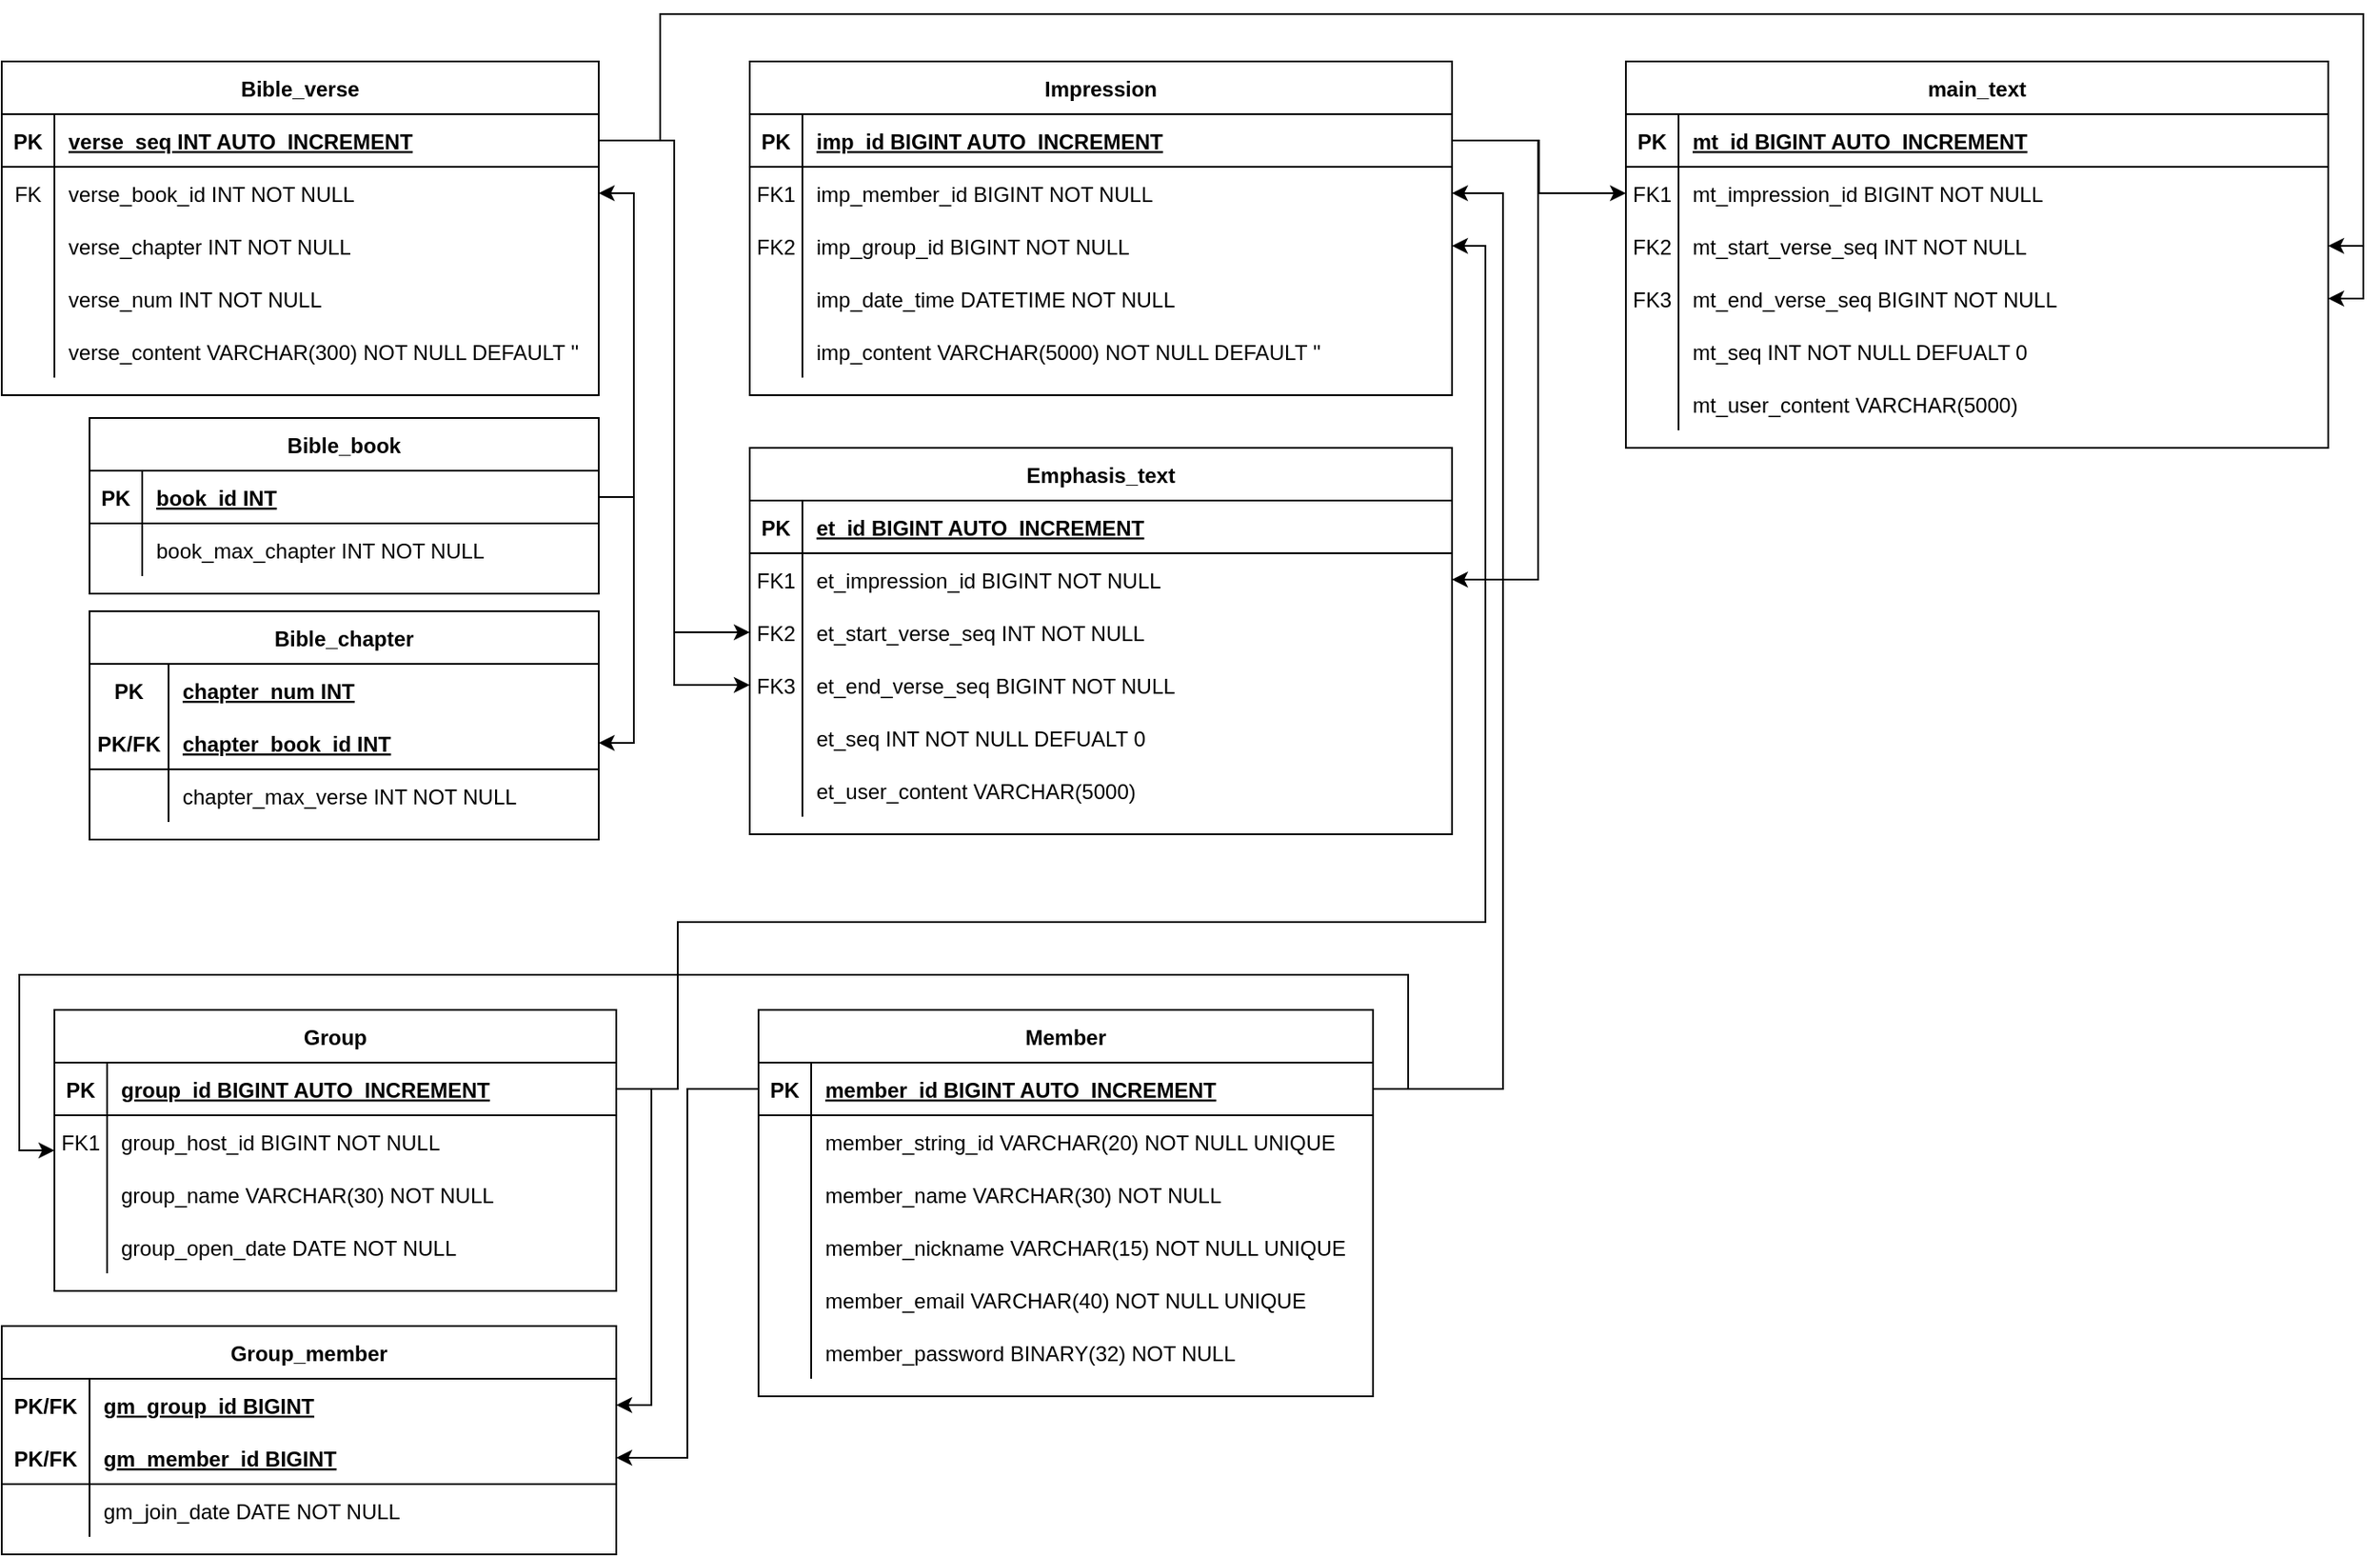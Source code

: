 <mxfile version="20.4.0" type="device"><diagram id="jPvuWBLJuC_hKwS-JEK_" name="Page 1"><mxGraphModel dx="2646" dy="1305" grid="1" gridSize="10" guides="1" tooltips="1" connect="1" arrows="1" fold="1" page="1" pageScale="1" pageWidth="1654" pageHeight="1169" math="0" shadow="0"><root><mxCell id="0"/><mxCell id="1" parent="0"/><mxCell id="6xwudfH-miz_vOKRbvq9-1" value="Bible_verse" style="shape=table;startSize=30;container=1;collapsible=1;childLayout=tableLayout;fixedRows=1;rowLines=0;fontStyle=1;align=center;resizeLast=1;flipH=1;flipV=0;" parent="1" vertex="1"><mxGeometry x="55" y="57" width="340" height="190" as="geometry"/></mxCell><mxCell id="6xwudfH-miz_vOKRbvq9-11" style="shape=partialRectangle;collapsible=0;dropTarget=0;pointerEvents=0;fillColor=none;points=[[0,0.5],[1,0.5]];portConstraint=eastwest;top=0;left=0;right=0;bottom=1;" parent="6xwudfH-miz_vOKRbvq9-1" vertex="1"><mxGeometry y="30" width="340" height="30" as="geometry"/></mxCell><mxCell id="6xwudfH-miz_vOKRbvq9-12" value="PK" style="shape=partialRectangle;overflow=hidden;connectable=0;fillColor=none;top=0;left=0;bottom=0;right=0;fontStyle=1;" parent="6xwudfH-miz_vOKRbvq9-11" vertex="1"><mxGeometry width="30" height="30" as="geometry"><mxRectangle width="30" height="30" as="alternateBounds"/></mxGeometry></mxCell><mxCell id="6xwudfH-miz_vOKRbvq9-13" value="verse_seq INT AUTO_INCREMENT" style="shape=partialRectangle;overflow=hidden;connectable=0;fillColor=none;top=0;left=0;bottom=0;right=0;align=left;spacingLeft=6;fontStyle=5;" parent="6xwudfH-miz_vOKRbvq9-11" vertex="1"><mxGeometry x="30" width="310" height="30" as="geometry"><mxRectangle width="310" height="30" as="alternateBounds"/></mxGeometry></mxCell><mxCell id="6xwudfH-miz_vOKRbvq9-14" style="shape=partialRectangle;collapsible=0;dropTarget=0;pointerEvents=0;fillColor=none;points=[[0,0.5],[1,0.5]];portConstraint=eastwest;top=0;left=0;right=0;bottom=0;" parent="6xwudfH-miz_vOKRbvq9-1" vertex="1"><mxGeometry y="60" width="340" height="30" as="geometry"/></mxCell><mxCell id="6xwudfH-miz_vOKRbvq9-15" value="FK" style="shape=partialRectangle;overflow=hidden;connectable=0;fillColor=none;top=0;left=0;bottom=0;right=0;" parent="6xwudfH-miz_vOKRbvq9-14" vertex="1"><mxGeometry width="30" height="30" as="geometry"><mxRectangle width="30" height="30" as="alternateBounds"/></mxGeometry></mxCell><mxCell id="6xwudfH-miz_vOKRbvq9-16" value="verse_book_id INT NOT NULL" style="shape=partialRectangle;overflow=hidden;connectable=0;fillColor=none;top=0;left=0;bottom=0;right=0;align=left;spacingLeft=6;" parent="6xwudfH-miz_vOKRbvq9-14" vertex="1"><mxGeometry x="30" width="310" height="30" as="geometry"><mxRectangle width="310" height="30" as="alternateBounds"/></mxGeometry></mxCell><mxCell id="Btw8hcyUQWeCTQrzz7kN-26" style="shape=partialRectangle;collapsible=0;dropTarget=0;pointerEvents=0;fillColor=none;points=[[0,0.5],[1,0.5]];portConstraint=eastwest;top=0;left=0;right=0;bottom=0;" parent="6xwudfH-miz_vOKRbvq9-1" vertex="1"><mxGeometry y="90" width="340" height="30" as="geometry"/></mxCell><mxCell id="Btw8hcyUQWeCTQrzz7kN-27" style="shape=partialRectangle;overflow=hidden;connectable=0;fillColor=none;top=0;left=0;bottom=0;right=0;" parent="Btw8hcyUQWeCTQrzz7kN-26" vertex="1"><mxGeometry width="30" height="30" as="geometry"><mxRectangle width="30" height="30" as="alternateBounds"/></mxGeometry></mxCell><mxCell id="Btw8hcyUQWeCTQrzz7kN-28" value="verse_chapter INT NOT NULL" style="shape=partialRectangle;overflow=hidden;connectable=0;fillColor=none;top=0;left=0;bottom=0;right=0;align=left;spacingLeft=6;" parent="Btw8hcyUQWeCTQrzz7kN-26" vertex="1"><mxGeometry x="30" width="310" height="30" as="geometry"><mxRectangle width="310" height="30" as="alternateBounds"/></mxGeometry></mxCell><mxCell id="Btw8hcyUQWeCTQrzz7kN-23" style="shape=partialRectangle;collapsible=0;dropTarget=0;pointerEvents=0;fillColor=none;points=[[0,0.5],[1,0.5]];portConstraint=eastwest;top=0;left=0;right=0;bottom=0;" parent="6xwudfH-miz_vOKRbvq9-1" vertex="1"><mxGeometry y="120" width="340" height="30" as="geometry"/></mxCell><mxCell id="Btw8hcyUQWeCTQrzz7kN-24" value="" style="shape=partialRectangle;overflow=hidden;connectable=0;fillColor=none;top=0;left=0;bottom=0;right=0;" parent="Btw8hcyUQWeCTQrzz7kN-23" vertex="1"><mxGeometry width="30" height="30" as="geometry"><mxRectangle width="30" height="30" as="alternateBounds"/></mxGeometry></mxCell><mxCell id="Btw8hcyUQWeCTQrzz7kN-25" value="verse_num INT NOT NULL" style="shape=partialRectangle;overflow=hidden;connectable=0;fillColor=none;top=0;left=0;bottom=0;right=0;align=left;spacingLeft=6;" parent="Btw8hcyUQWeCTQrzz7kN-23" vertex="1"><mxGeometry x="30" width="310" height="30" as="geometry"><mxRectangle width="310" height="30" as="alternateBounds"/></mxGeometry></mxCell><mxCell id="Btw8hcyUQWeCTQrzz7kN-20" style="shape=partialRectangle;collapsible=0;dropTarget=0;pointerEvents=0;fillColor=none;points=[[0,0.5],[1,0.5]];portConstraint=eastwest;top=0;left=0;right=0;bottom=0;" parent="6xwudfH-miz_vOKRbvq9-1" vertex="1"><mxGeometry y="150" width="340" height="30" as="geometry"/></mxCell><mxCell id="Btw8hcyUQWeCTQrzz7kN-21" style="shape=partialRectangle;overflow=hidden;connectable=0;fillColor=none;top=0;left=0;bottom=0;right=0;" parent="Btw8hcyUQWeCTQrzz7kN-20" vertex="1"><mxGeometry width="30" height="30" as="geometry"><mxRectangle width="30" height="30" as="alternateBounds"/></mxGeometry></mxCell><mxCell id="Btw8hcyUQWeCTQrzz7kN-22" value="verse_content VARCHAR(300) NOT NULL DEFAULT ''" style="shape=partialRectangle;overflow=hidden;connectable=0;fillColor=none;top=0;left=0;bottom=0;right=0;align=left;spacingLeft=6;" parent="Btw8hcyUQWeCTQrzz7kN-20" vertex="1"><mxGeometry x="30" width="310" height="30" as="geometry"><mxRectangle width="310" height="30" as="alternateBounds"/></mxGeometry></mxCell><mxCell id="6xwudfH-miz_vOKRbvq9-17" value="Bible_book" style="shape=table;startSize=30;container=1;collapsible=1;childLayout=tableLayout;fixedRows=1;rowLines=0;fontStyle=1;align=center;resizeLast=1;" parent="1" vertex="1"><mxGeometry x="105" y="260" width="290" height="100" as="geometry"/></mxCell><mxCell id="6xwudfH-miz_vOKRbvq9-18" value="" style="shape=partialRectangle;collapsible=0;dropTarget=0;pointerEvents=0;fillColor=none;top=0;left=0;bottom=1;right=0;points=[[0,0.5],[1,0.5]];portConstraint=eastwest;" parent="6xwudfH-miz_vOKRbvq9-17" vertex="1"><mxGeometry y="30" width="290" height="30" as="geometry"/></mxCell><mxCell id="6xwudfH-miz_vOKRbvq9-19" value="PK" style="shape=partialRectangle;connectable=0;fillColor=none;top=0;left=0;bottom=0;right=0;fontStyle=1;overflow=hidden;" parent="6xwudfH-miz_vOKRbvq9-18" vertex="1"><mxGeometry width="30" height="30" as="geometry"><mxRectangle width="30" height="30" as="alternateBounds"/></mxGeometry></mxCell><mxCell id="6xwudfH-miz_vOKRbvq9-20" value="book_id INT" style="shape=partialRectangle;connectable=0;fillColor=none;top=0;left=0;bottom=0;right=0;align=left;spacingLeft=6;fontStyle=5;overflow=hidden;" parent="6xwudfH-miz_vOKRbvq9-18" vertex="1"><mxGeometry x="30" width="260" height="30" as="geometry"><mxRectangle width="260" height="30" as="alternateBounds"/></mxGeometry></mxCell><mxCell id="6xwudfH-miz_vOKRbvq9-27" value="" style="shape=partialRectangle;collapsible=0;dropTarget=0;pointerEvents=0;fillColor=none;top=0;left=0;bottom=0;right=0;points=[[0,0.5],[1,0.5]];portConstraint=eastwest;" parent="6xwudfH-miz_vOKRbvq9-17" vertex="1"><mxGeometry y="60" width="290" height="30" as="geometry"/></mxCell><mxCell id="6xwudfH-miz_vOKRbvq9-28" value="" style="shape=partialRectangle;connectable=0;fillColor=none;top=0;left=0;bottom=0;right=0;editable=1;overflow=hidden;" parent="6xwudfH-miz_vOKRbvq9-27" vertex="1"><mxGeometry width="30" height="30" as="geometry"><mxRectangle width="30" height="30" as="alternateBounds"/></mxGeometry></mxCell><mxCell id="6xwudfH-miz_vOKRbvq9-29" value="book_max_chapter INT NOT NULL" style="shape=partialRectangle;connectable=0;fillColor=none;top=0;left=0;bottom=0;right=0;align=left;spacingLeft=6;overflow=hidden;" parent="6xwudfH-miz_vOKRbvq9-27" vertex="1"><mxGeometry x="30" width="260" height="30" as="geometry"><mxRectangle width="260" height="30" as="alternateBounds"/></mxGeometry></mxCell><mxCell id="6xwudfH-miz_vOKRbvq9-30" value="Group" style="shape=table;startSize=30;container=1;collapsible=1;childLayout=tableLayout;fixedRows=1;rowLines=0;fontStyle=1;align=center;resizeLast=1;flipH=1;flipV=0;" parent="1" vertex="1"><mxGeometry x="85" y="597" width="320" height="160" as="geometry"/></mxCell><mxCell id="6xwudfH-miz_vOKRbvq9-31" style="shape=partialRectangle;collapsible=0;dropTarget=0;pointerEvents=0;fillColor=none;points=[[0,0.5],[1,0.5]];portConstraint=eastwest;top=0;left=0;right=0;bottom=1;" parent="6xwudfH-miz_vOKRbvq9-30" vertex="1"><mxGeometry y="30" width="320" height="30" as="geometry"/></mxCell><mxCell id="6xwudfH-miz_vOKRbvq9-32" value="PK" style="shape=partialRectangle;overflow=hidden;connectable=0;fillColor=none;top=0;left=0;bottom=0;right=0;fontStyle=1;" parent="6xwudfH-miz_vOKRbvq9-31" vertex="1"><mxGeometry width="30" height="30" as="geometry"><mxRectangle width="30" height="30" as="alternateBounds"/></mxGeometry></mxCell><mxCell id="6xwudfH-miz_vOKRbvq9-33" value="group_id BIGINT AUTO_INCREMENT" style="shape=partialRectangle;overflow=hidden;connectable=0;fillColor=none;top=0;left=0;bottom=0;right=0;align=left;spacingLeft=6;fontStyle=5;" parent="6xwudfH-miz_vOKRbvq9-31" vertex="1"><mxGeometry x="30" width="290" height="30" as="geometry"><mxRectangle width="290" height="30" as="alternateBounds"/></mxGeometry></mxCell><mxCell id="6xwudfH-miz_vOKRbvq9-34" style="shape=partialRectangle;collapsible=0;dropTarget=0;pointerEvents=0;fillColor=none;points=[[0,0.5],[1,0.5]];portConstraint=eastwest;top=0;left=0;right=0;bottom=0;" parent="6xwudfH-miz_vOKRbvq9-30" vertex="1"><mxGeometry y="60" width="320" height="30" as="geometry"/></mxCell><mxCell id="6xwudfH-miz_vOKRbvq9-35" value="FK1" style="shape=partialRectangle;overflow=hidden;connectable=0;fillColor=none;top=0;left=0;bottom=0;right=0;" parent="6xwudfH-miz_vOKRbvq9-34" vertex="1"><mxGeometry width="30" height="30" as="geometry"><mxRectangle width="30" height="30" as="alternateBounds"/></mxGeometry></mxCell><mxCell id="6xwudfH-miz_vOKRbvq9-36" value="group_host_id BIGINT NOT NULL" style="shape=partialRectangle;overflow=hidden;connectable=0;fillColor=none;top=0;left=0;bottom=0;right=0;align=left;spacingLeft=6;" parent="6xwudfH-miz_vOKRbvq9-34" vertex="1"><mxGeometry x="30" width="290" height="30" as="geometry"><mxRectangle width="290" height="30" as="alternateBounds"/></mxGeometry></mxCell><mxCell id="6xwudfH-miz_vOKRbvq9-37" style="shape=partialRectangle;collapsible=0;dropTarget=0;pointerEvents=0;fillColor=none;points=[[0,0.5],[1,0.5]];portConstraint=eastwest;top=0;left=0;right=0;bottom=0;" parent="6xwudfH-miz_vOKRbvq9-30" vertex="1"><mxGeometry y="90" width="320" height="30" as="geometry"/></mxCell><mxCell id="6xwudfH-miz_vOKRbvq9-38" style="shape=partialRectangle;overflow=hidden;connectable=0;fillColor=none;top=0;left=0;bottom=0;right=0;" parent="6xwudfH-miz_vOKRbvq9-37" vertex="1"><mxGeometry width="30" height="30" as="geometry"><mxRectangle width="30" height="30" as="alternateBounds"/></mxGeometry></mxCell><mxCell id="6xwudfH-miz_vOKRbvq9-39" value="group_name VARCHAR(30) NOT NULL" style="shape=partialRectangle;overflow=hidden;connectable=0;fillColor=none;top=0;left=0;bottom=0;right=0;align=left;spacingLeft=6;" parent="6xwudfH-miz_vOKRbvq9-37" vertex="1"><mxGeometry x="30" width="290" height="30" as="geometry"><mxRectangle width="290" height="30" as="alternateBounds"/></mxGeometry></mxCell><mxCell id="6xwudfH-miz_vOKRbvq9-40" style="shape=partialRectangle;collapsible=0;dropTarget=0;pointerEvents=0;fillColor=none;points=[[0,0.5],[1,0.5]];portConstraint=eastwest;top=0;left=0;right=0;bottom=0;" parent="6xwudfH-miz_vOKRbvq9-30" vertex="1"><mxGeometry y="120" width="320" height="30" as="geometry"/></mxCell><mxCell id="6xwudfH-miz_vOKRbvq9-41" style="shape=partialRectangle;overflow=hidden;connectable=0;fillColor=none;top=0;left=0;bottom=0;right=0;" parent="6xwudfH-miz_vOKRbvq9-40" vertex="1"><mxGeometry width="30" height="30" as="geometry"><mxRectangle width="30" height="30" as="alternateBounds"/></mxGeometry></mxCell><mxCell id="6xwudfH-miz_vOKRbvq9-42" value="group_open_date DATE NOT NULL" style="shape=partialRectangle;overflow=hidden;connectable=0;fillColor=none;top=0;left=0;bottom=0;right=0;align=left;spacingLeft=6;" parent="6xwudfH-miz_vOKRbvq9-40" vertex="1"><mxGeometry x="30" width="290" height="30" as="geometry"><mxRectangle width="290" height="30" as="alternateBounds"/></mxGeometry></mxCell><mxCell id="6xwudfH-miz_vOKRbvq9-43" value="Member" style="shape=table;startSize=30;container=1;collapsible=1;childLayout=tableLayout;fixedRows=1;rowLines=0;fontStyle=1;align=center;resizeLast=1;flipH=1;flipV=0;" parent="1" vertex="1"><mxGeometry x="486" y="597" width="350" height="220" as="geometry"/></mxCell><mxCell id="6xwudfH-miz_vOKRbvq9-44" style="shape=partialRectangle;collapsible=0;dropTarget=0;pointerEvents=0;fillColor=none;points=[[0,0.5],[1,0.5]];portConstraint=eastwest;top=0;left=0;right=0;bottom=1;" parent="6xwudfH-miz_vOKRbvq9-43" vertex="1"><mxGeometry y="30" width="350" height="30" as="geometry"/></mxCell><mxCell id="6xwudfH-miz_vOKRbvq9-45" value="PK" style="shape=partialRectangle;overflow=hidden;connectable=0;fillColor=none;top=0;left=0;bottom=0;right=0;fontStyle=1;" parent="6xwudfH-miz_vOKRbvq9-44" vertex="1"><mxGeometry width="30" height="30" as="geometry"><mxRectangle width="30" height="30" as="alternateBounds"/></mxGeometry></mxCell><mxCell id="6xwudfH-miz_vOKRbvq9-46" value="member_id BIGINT AUTO_INCREMENT" style="shape=partialRectangle;overflow=hidden;connectable=0;fillColor=none;top=0;left=0;bottom=0;right=0;align=left;spacingLeft=6;fontStyle=5;" parent="6xwudfH-miz_vOKRbvq9-44" vertex="1"><mxGeometry x="30" width="320" height="30" as="geometry"><mxRectangle width="320" height="30" as="alternateBounds"/></mxGeometry></mxCell><mxCell id="6xwudfH-miz_vOKRbvq9-47" style="shape=partialRectangle;collapsible=0;dropTarget=0;pointerEvents=0;fillColor=none;points=[[0,0.5],[1,0.5]];portConstraint=eastwest;top=0;left=0;right=0;bottom=0;" parent="6xwudfH-miz_vOKRbvq9-43" vertex="1"><mxGeometry y="60" width="350" height="30" as="geometry"/></mxCell><mxCell id="6xwudfH-miz_vOKRbvq9-48" value="" style="shape=partialRectangle;overflow=hidden;connectable=0;fillColor=none;top=0;left=0;bottom=0;right=0;" parent="6xwudfH-miz_vOKRbvq9-47" vertex="1"><mxGeometry width="30" height="30" as="geometry"><mxRectangle width="30" height="30" as="alternateBounds"/></mxGeometry></mxCell><mxCell id="6xwudfH-miz_vOKRbvq9-49" value="member_string_id VARCHAR(20) NOT NULL UNIQUE" style="shape=partialRectangle;overflow=hidden;connectable=0;fillColor=none;top=0;left=0;bottom=0;right=0;align=left;spacingLeft=6;" parent="6xwudfH-miz_vOKRbvq9-47" vertex="1"><mxGeometry x="30" width="320" height="30" as="geometry"><mxRectangle width="320" height="30" as="alternateBounds"/></mxGeometry></mxCell><mxCell id="6xwudfH-miz_vOKRbvq9-50" style="shape=partialRectangle;collapsible=0;dropTarget=0;pointerEvents=0;fillColor=none;points=[[0,0.5],[1,0.5]];portConstraint=eastwest;top=0;left=0;right=0;bottom=0;" parent="6xwudfH-miz_vOKRbvq9-43" vertex="1"><mxGeometry y="90" width="350" height="30" as="geometry"/></mxCell><mxCell id="6xwudfH-miz_vOKRbvq9-51" style="shape=partialRectangle;overflow=hidden;connectable=0;fillColor=none;top=0;left=0;bottom=0;right=0;" parent="6xwudfH-miz_vOKRbvq9-50" vertex="1"><mxGeometry width="30" height="30" as="geometry"><mxRectangle width="30" height="30" as="alternateBounds"/></mxGeometry></mxCell><mxCell id="6xwudfH-miz_vOKRbvq9-52" value="member_name VARCHAR(30) NOT NULL" style="shape=partialRectangle;overflow=hidden;connectable=0;fillColor=none;top=0;left=0;bottom=0;right=0;align=left;spacingLeft=6;" parent="6xwudfH-miz_vOKRbvq9-50" vertex="1"><mxGeometry x="30" width="320" height="30" as="geometry"><mxRectangle width="320" height="30" as="alternateBounds"/></mxGeometry></mxCell><mxCell id="6xwudfH-miz_vOKRbvq9-53" style="shape=partialRectangle;collapsible=0;dropTarget=0;pointerEvents=0;fillColor=none;points=[[0,0.5],[1,0.5]];portConstraint=eastwest;top=0;left=0;right=0;bottom=0;" parent="6xwudfH-miz_vOKRbvq9-43" vertex="1"><mxGeometry y="120" width="350" height="30" as="geometry"/></mxCell><mxCell id="6xwudfH-miz_vOKRbvq9-54" style="shape=partialRectangle;overflow=hidden;connectable=0;fillColor=none;top=0;left=0;bottom=0;right=0;" parent="6xwudfH-miz_vOKRbvq9-53" vertex="1"><mxGeometry width="30" height="30" as="geometry"><mxRectangle width="30" height="30" as="alternateBounds"/></mxGeometry></mxCell><mxCell id="6xwudfH-miz_vOKRbvq9-55" value="member_nickname VARCHAR(15) NOT NULL UNIQUE" style="shape=partialRectangle;overflow=hidden;connectable=0;fillColor=none;top=0;left=0;bottom=0;right=0;align=left;spacingLeft=6;" parent="6xwudfH-miz_vOKRbvq9-53" vertex="1"><mxGeometry x="30" width="320" height="30" as="geometry"><mxRectangle width="320" height="30" as="alternateBounds"/></mxGeometry></mxCell><mxCell id="6xwudfH-miz_vOKRbvq9-56" style="shape=partialRectangle;collapsible=0;dropTarget=0;pointerEvents=0;fillColor=none;points=[[0,0.5],[1,0.5]];portConstraint=eastwest;top=0;left=0;right=0;bottom=0;" parent="6xwudfH-miz_vOKRbvq9-43" vertex="1"><mxGeometry y="150" width="350" height="30" as="geometry"/></mxCell><mxCell id="6xwudfH-miz_vOKRbvq9-57" style="shape=partialRectangle;overflow=hidden;connectable=0;fillColor=none;top=0;left=0;bottom=0;right=0;" parent="6xwudfH-miz_vOKRbvq9-56" vertex="1"><mxGeometry width="30" height="30" as="geometry"><mxRectangle width="30" height="30" as="alternateBounds"/></mxGeometry></mxCell><mxCell id="6xwudfH-miz_vOKRbvq9-58" value="member_email VARCHAR(40) NOT NULL UNIQUE" style="shape=partialRectangle;overflow=hidden;connectable=0;fillColor=none;top=0;left=0;bottom=0;right=0;align=left;spacingLeft=6;" parent="6xwudfH-miz_vOKRbvq9-56" vertex="1"><mxGeometry x="30" width="320" height="30" as="geometry"><mxRectangle width="320" height="30" as="alternateBounds"/></mxGeometry></mxCell><mxCell id="6xwudfH-miz_vOKRbvq9-59" style="shape=partialRectangle;collapsible=0;dropTarget=0;pointerEvents=0;fillColor=none;points=[[0,0.5],[1,0.5]];portConstraint=eastwest;top=0;left=0;right=0;bottom=0;" parent="6xwudfH-miz_vOKRbvq9-43" vertex="1"><mxGeometry y="180" width="350" height="30" as="geometry"/></mxCell><mxCell id="6xwudfH-miz_vOKRbvq9-60" style="shape=partialRectangle;overflow=hidden;connectable=0;fillColor=none;top=0;left=0;bottom=0;right=0;" parent="6xwudfH-miz_vOKRbvq9-59" vertex="1"><mxGeometry width="30" height="30" as="geometry"><mxRectangle width="30" height="30" as="alternateBounds"/></mxGeometry></mxCell><mxCell id="6xwudfH-miz_vOKRbvq9-61" value="member_password BINARY(32) NOT NULL" style="shape=partialRectangle;overflow=hidden;connectable=0;fillColor=none;top=0;left=0;bottom=0;right=0;align=left;spacingLeft=6;" parent="6xwudfH-miz_vOKRbvq9-59" vertex="1"><mxGeometry x="30" width="320" height="30" as="geometry"><mxRectangle width="320" height="30" as="alternateBounds"/></mxGeometry></mxCell><mxCell id="6xwudfH-miz_vOKRbvq9-62" value="Group_member" style="shape=table;startSize=30;container=1;collapsible=1;childLayout=tableLayout;fixedRows=1;rowLines=0;fontStyle=1;align=center;resizeLast=1;flipH=1;flipV=0;" parent="1" vertex="1"><mxGeometry x="55" y="777" width="350" height="130.0" as="geometry"/></mxCell><mxCell id="6xwudfH-miz_vOKRbvq9-63" style="shape=partialRectangle;collapsible=0;dropTarget=0;pointerEvents=0;fillColor=none;points=[[0,0.5],[1,0.5]];portConstraint=eastwest;top=0;left=0;right=0;bottom=0;" parent="6xwudfH-miz_vOKRbvq9-62" vertex="1"><mxGeometry y="30" width="350" height="30" as="geometry"/></mxCell><mxCell id="6xwudfH-miz_vOKRbvq9-64" value="PK/FK" style="shape=partialRectangle;overflow=hidden;connectable=0;fillColor=none;top=0;left=0;bottom=0;right=0;fontStyle=1;" parent="6xwudfH-miz_vOKRbvq9-63" vertex="1"><mxGeometry width="50.0" height="30" as="geometry"><mxRectangle width="50.0" height="30" as="alternateBounds"/></mxGeometry></mxCell><mxCell id="6xwudfH-miz_vOKRbvq9-65" value="gm_group_id BIGINT" style="shape=partialRectangle;overflow=hidden;connectable=0;fillColor=none;top=0;left=0;bottom=0;right=0;align=left;spacingLeft=6;fontStyle=5;" parent="6xwudfH-miz_vOKRbvq9-63" vertex="1"><mxGeometry x="50.0" width="300.0" height="30" as="geometry"><mxRectangle width="300.0" height="30" as="alternateBounds"/></mxGeometry></mxCell><mxCell id="6xwudfH-miz_vOKRbvq9-66" style="shape=partialRectangle;collapsible=0;dropTarget=0;pointerEvents=0;fillColor=none;points=[[0,0.5],[1,0.5]];portConstraint=eastwest;top=0;left=0;right=0;bottom=1;" parent="6xwudfH-miz_vOKRbvq9-62" vertex="1"><mxGeometry y="60" width="350" height="30" as="geometry"/></mxCell><mxCell id="6xwudfH-miz_vOKRbvq9-67" value="PK/FK" style="shape=partialRectangle;overflow=hidden;connectable=0;fillColor=none;top=0;left=0;bottom=0;right=0;fontStyle=1;" parent="6xwudfH-miz_vOKRbvq9-66" vertex="1"><mxGeometry width="50.0" height="30" as="geometry"><mxRectangle width="50.0" height="30" as="alternateBounds"/></mxGeometry></mxCell><mxCell id="6xwudfH-miz_vOKRbvq9-68" value="gm_member_id BIGINT" style="shape=partialRectangle;overflow=hidden;connectable=0;fillColor=none;top=0;left=0;bottom=0;right=0;align=left;spacingLeft=6;fontStyle=5;strokeColor=default;" parent="6xwudfH-miz_vOKRbvq9-66" vertex="1"><mxGeometry x="50.0" width="300.0" height="30" as="geometry"><mxRectangle width="300.0" height="30" as="alternateBounds"/></mxGeometry></mxCell><mxCell id="6xwudfH-miz_vOKRbvq9-69" style="shape=partialRectangle;collapsible=0;dropTarget=0;pointerEvents=0;fillColor=none;points=[[0,0.5],[1,0.5]];portConstraint=eastwest;top=0;left=0;right=0;bottom=0;" parent="6xwudfH-miz_vOKRbvq9-62" vertex="1"><mxGeometry y="90" width="350" height="30" as="geometry"/></mxCell><mxCell id="6xwudfH-miz_vOKRbvq9-70" style="shape=partialRectangle;overflow=hidden;connectable=0;fillColor=none;top=0;left=0;bottom=0;right=0;" parent="6xwudfH-miz_vOKRbvq9-69" vertex="1"><mxGeometry width="50.0" height="30" as="geometry"><mxRectangle width="50.0" height="30" as="alternateBounds"/></mxGeometry></mxCell><mxCell id="6xwudfH-miz_vOKRbvq9-71" value="gm_join_date DATE NOT NULL" style="shape=partialRectangle;overflow=hidden;connectable=0;fillColor=none;top=0;left=0;bottom=0;right=0;align=left;spacingLeft=6;" parent="6xwudfH-miz_vOKRbvq9-69" vertex="1"><mxGeometry x="50.0" width="300.0" height="30" as="geometry"><mxRectangle width="300.0" height="30" as="alternateBounds"/></mxGeometry></mxCell><mxCell id="Btw8hcyUQWeCTQrzz7kN-1" value="Impression" style="shape=table;startSize=30;container=1;collapsible=1;childLayout=tableLayout;fixedRows=1;rowLines=0;fontStyle=1;align=center;resizeLast=1;flipH=1;flipV=0;" parent="1" vertex="1"><mxGeometry x="481" y="57" width="400" height="190" as="geometry"/></mxCell><mxCell id="Btw8hcyUQWeCTQrzz7kN-2" style="shape=partialRectangle;collapsible=0;dropTarget=0;pointerEvents=0;fillColor=none;points=[[0,0.5],[1,0.5]];portConstraint=eastwest;top=0;left=0;right=0;bottom=1;" parent="Btw8hcyUQWeCTQrzz7kN-1" vertex="1"><mxGeometry y="30" width="400" height="30" as="geometry"/></mxCell><mxCell id="Btw8hcyUQWeCTQrzz7kN-3" value="PK" style="shape=partialRectangle;overflow=hidden;connectable=0;fillColor=none;top=0;left=0;bottom=0;right=0;fontStyle=1;" parent="Btw8hcyUQWeCTQrzz7kN-2" vertex="1"><mxGeometry width="30" height="30" as="geometry"><mxRectangle width="30" height="30" as="alternateBounds"/></mxGeometry></mxCell><mxCell id="Btw8hcyUQWeCTQrzz7kN-4" value="imp_id BIGINT AUTO_INCREMENT" style="shape=partialRectangle;overflow=hidden;connectable=0;fillColor=none;top=0;left=0;bottom=0;right=0;align=left;spacingLeft=6;fontStyle=5;" parent="Btw8hcyUQWeCTQrzz7kN-2" vertex="1"><mxGeometry x="30" width="370" height="30" as="geometry"><mxRectangle width="370" height="30" as="alternateBounds"/></mxGeometry></mxCell><mxCell id="Btw8hcyUQWeCTQrzz7kN-5" style="shape=partialRectangle;collapsible=0;dropTarget=0;pointerEvents=0;fillColor=none;points=[[0,0.5],[1,0.5]];portConstraint=eastwest;top=0;left=0;right=0;bottom=0;" parent="Btw8hcyUQWeCTQrzz7kN-1" vertex="1"><mxGeometry y="60" width="400" height="30" as="geometry"/></mxCell><mxCell id="Btw8hcyUQWeCTQrzz7kN-6" value="FK1" style="shape=partialRectangle;overflow=hidden;connectable=0;fillColor=none;top=0;left=0;bottom=0;right=0;" parent="Btw8hcyUQWeCTQrzz7kN-5" vertex="1"><mxGeometry width="30" height="30" as="geometry"><mxRectangle width="30" height="30" as="alternateBounds"/></mxGeometry></mxCell><mxCell id="Btw8hcyUQWeCTQrzz7kN-7" value="imp_member_id BIGINT NOT NULL" style="shape=partialRectangle;overflow=hidden;connectable=0;fillColor=none;top=0;left=0;bottom=0;right=0;align=left;spacingLeft=6;" parent="Btw8hcyUQWeCTQrzz7kN-5" vertex="1"><mxGeometry x="30" width="370" height="30" as="geometry"><mxRectangle width="370" height="30" as="alternateBounds"/></mxGeometry></mxCell><mxCell id="Btw8hcyUQWeCTQrzz7kN-8" style="shape=partialRectangle;collapsible=0;dropTarget=0;pointerEvents=0;fillColor=none;points=[[0,0.5],[1,0.5]];portConstraint=eastwest;top=0;left=0;right=0;bottom=0;" parent="Btw8hcyUQWeCTQrzz7kN-1" vertex="1"><mxGeometry y="90" width="400" height="30" as="geometry"/></mxCell><mxCell id="Btw8hcyUQWeCTQrzz7kN-9" value="FK2" style="shape=partialRectangle;overflow=hidden;connectable=0;fillColor=none;top=0;left=0;bottom=0;right=0;" parent="Btw8hcyUQWeCTQrzz7kN-8" vertex="1"><mxGeometry width="30" height="30" as="geometry"><mxRectangle width="30" height="30" as="alternateBounds"/></mxGeometry></mxCell><mxCell id="Btw8hcyUQWeCTQrzz7kN-10" value="imp_group_id BIGINT NOT NULL" style="shape=partialRectangle;overflow=hidden;connectable=0;fillColor=none;top=0;left=0;bottom=0;right=0;align=left;spacingLeft=6;" parent="Btw8hcyUQWeCTQrzz7kN-8" vertex="1"><mxGeometry x="30" width="370" height="30" as="geometry"><mxRectangle width="370" height="30" as="alternateBounds"/></mxGeometry></mxCell><mxCell id="VGFcvCKbKXmxjSIKfTdJ-4" style="shape=partialRectangle;collapsible=0;dropTarget=0;pointerEvents=0;fillColor=none;points=[[0,0.5],[1,0.5]];portConstraint=eastwest;top=0;left=0;right=0;bottom=0;" vertex="1" parent="Btw8hcyUQWeCTQrzz7kN-1"><mxGeometry y="120" width="400" height="30" as="geometry"/></mxCell><mxCell id="VGFcvCKbKXmxjSIKfTdJ-5" style="shape=partialRectangle;overflow=hidden;connectable=0;fillColor=none;top=0;left=0;bottom=0;right=0;" vertex="1" parent="VGFcvCKbKXmxjSIKfTdJ-4"><mxGeometry width="30" height="30" as="geometry"><mxRectangle width="30" height="30" as="alternateBounds"/></mxGeometry></mxCell><mxCell id="VGFcvCKbKXmxjSIKfTdJ-6" value="imp_date_time DATETIME NOT NULL" style="shape=partialRectangle;overflow=hidden;connectable=0;fillColor=none;top=0;left=0;bottom=0;right=0;align=left;spacingLeft=6;" vertex="1" parent="VGFcvCKbKXmxjSIKfTdJ-4"><mxGeometry x="30" width="370" height="30" as="geometry"><mxRectangle width="370" height="30" as="alternateBounds"/></mxGeometry></mxCell><mxCell id="Btw8hcyUQWeCTQrzz7kN-53" style="shape=partialRectangle;collapsible=0;dropTarget=0;pointerEvents=0;fillColor=none;points=[[0,0.5],[1,0.5]];portConstraint=eastwest;top=0;left=0;right=0;bottom=0;" parent="Btw8hcyUQWeCTQrzz7kN-1" vertex="1"><mxGeometry y="150" width="400" height="30" as="geometry"/></mxCell><mxCell id="Btw8hcyUQWeCTQrzz7kN-54" style="shape=partialRectangle;overflow=hidden;connectable=0;fillColor=none;top=0;left=0;bottom=0;right=0;" parent="Btw8hcyUQWeCTQrzz7kN-53" vertex="1"><mxGeometry width="30" height="30" as="geometry"><mxRectangle width="30" height="30" as="alternateBounds"/></mxGeometry></mxCell><mxCell id="Btw8hcyUQWeCTQrzz7kN-55" value="imp_content VARCHAR(5000) NOT NULL DEFAULT ''" style="shape=partialRectangle;overflow=hidden;connectable=0;fillColor=none;top=0;left=0;bottom=0;right=0;align=left;spacingLeft=6;" parent="Btw8hcyUQWeCTQrzz7kN-53" vertex="1"><mxGeometry x="30" width="370" height="30" as="geometry"><mxRectangle width="370" height="30" as="alternateBounds"/></mxGeometry></mxCell><mxCell id="Btw8hcyUQWeCTQrzz7kN-34" value="Emphasis_text" style="shape=table;startSize=30;container=1;collapsible=1;childLayout=tableLayout;fixedRows=1;rowLines=0;fontStyle=1;align=center;resizeLast=1;flipH=1;flipV=0;" parent="1" vertex="1"><mxGeometry x="481" y="277" width="400" height="220" as="geometry"/></mxCell><mxCell id="Btw8hcyUQWeCTQrzz7kN-35" style="shape=partialRectangle;collapsible=0;dropTarget=0;pointerEvents=0;fillColor=none;points=[[0,0.5],[1,0.5]];portConstraint=eastwest;top=0;left=0;right=0;bottom=1;" parent="Btw8hcyUQWeCTQrzz7kN-34" vertex="1"><mxGeometry y="30" width="400" height="30" as="geometry"/></mxCell><mxCell id="Btw8hcyUQWeCTQrzz7kN-36" value="PK" style="shape=partialRectangle;overflow=hidden;connectable=0;fillColor=none;top=0;left=0;bottom=0;right=0;fontStyle=1;" parent="Btw8hcyUQWeCTQrzz7kN-35" vertex="1"><mxGeometry width="30" height="30" as="geometry"><mxRectangle width="30" height="30" as="alternateBounds"/></mxGeometry></mxCell><mxCell id="Btw8hcyUQWeCTQrzz7kN-37" value="et_id BIGINT AUTO_INCREMENT" style="shape=partialRectangle;overflow=hidden;connectable=0;fillColor=none;top=0;left=0;bottom=0;right=0;align=left;spacingLeft=6;fontStyle=5;" parent="Btw8hcyUQWeCTQrzz7kN-35" vertex="1"><mxGeometry x="30" width="370" height="30" as="geometry"><mxRectangle width="370" height="30" as="alternateBounds"/></mxGeometry></mxCell><mxCell id="Btw8hcyUQWeCTQrzz7kN-38" style="shape=partialRectangle;collapsible=0;dropTarget=0;pointerEvents=0;fillColor=none;points=[[0,0.5],[1,0.5]];portConstraint=eastwest;top=0;left=0;right=0;bottom=0;" parent="Btw8hcyUQWeCTQrzz7kN-34" vertex="1"><mxGeometry y="60" width="400" height="30" as="geometry"/></mxCell><mxCell id="Btw8hcyUQWeCTQrzz7kN-39" value="FK1" style="shape=partialRectangle;overflow=hidden;connectable=0;fillColor=none;top=0;left=0;bottom=0;right=0;" parent="Btw8hcyUQWeCTQrzz7kN-38" vertex="1"><mxGeometry width="30" height="30" as="geometry"><mxRectangle width="30" height="30" as="alternateBounds"/></mxGeometry></mxCell><mxCell id="Btw8hcyUQWeCTQrzz7kN-40" value="et_impression_id BIGINT NOT NULL" style="shape=partialRectangle;overflow=hidden;connectable=0;fillColor=none;top=0;left=0;bottom=0;right=0;align=left;spacingLeft=6;" parent="Btw8hcyUQWeCTQrzz7kN-38" vertex="1"><mxGeometry x="30" width="370" height="30" as="geometry"><mxRectangle width="370" height="30" as="alternateBounds"/></mxGeometry></mxCell><mxCell id="Btw8hcyUQWeCTQrzz7kN-44" style="shape=partialRectangle;collapsible=0;dropTarget=0;pointerEvents=0;fillColor=none;points=[[0,0.5],[1,0.5]];portConstraint=eastwest;top=0;left=0;right=0;bottom=0;" parent="Btw8hcyUQWeCTQrzz7kN-34" vertex="1"><mxGeometry y="90" width="400" height="30" as="geometry"/></mxCell><mxCell id="Btw8hcyUQWeCTQrzz7kN-45" value="FK2" style="shape=partialRectangle;overflow=hidden;connectable=0;fillColor=none;top=0;left=0;bottom=0;right=0;" parent="Btw8hcyUQWeCTQrzz7kN-44" vertex="1"><mxGeometry width="30" height="30" as="geometry"><mxRectangle width="30" height="30" as="alternateBounds"/></mxGeometry></mxCell><mxCell id="Btw8hcyUQWeCTQrzz7kN-46" value="et_start_verse_seq INT NOT NULL" style="shape=partialRectangle;overflow=hidden;connectable=0;fillColor=none;top=0;left=0;bottom=0;right=0;align=left;spacingLeft=6;" parent="Btw8hcyUQWeCTQrzz7kN-44" vertex="1"><mxGeometry x="30" width="370" height="30" as="geometry"><mxRectangle width="370" height="30" as="alternateBounds"/></mxGeometry></mxCell><mxCell id="Btw8hcyUQWeCTQrzz7kN-47" style="shape=partialRectangle;collapsible=0;dropTarget=0;pointerEvents=0;fillColor=none;points=[[0,0.5],[1,0.5]];portConstraint=eastwest;top=0;left=0;right=0;bottom=0;" parent="Btw8hcyUQWeCTQrzz7kN-34" vertex="1"><mxGeometry y="120" width="400" height="30" as="geometry"/></mxCell><mxCell id="Btw8hcyUQWeCTQrzz7kN-48" value="FK3" style="shape=partialRectangle;overflow=hidden;connectable=0;fillColor=none;top=0;left=0;bottom=0;right=0;" parent="Btw8hcyUQWeCTQrzz7kN-47" vertex="1"><mxGeometry width="30" height="30" as="geometry"><mxRectangle width="30" height="30" as="alternateBounds"/></mxGeometry></mxCell><mxCell id="Btw8hcyUQWeCTQrzz7kN-49" value="et_end_verse_seq BIGINT NOT NULL" style="shape=partialRectangle;overflow=hidden;connectable=0;fillColor=none;top=0;left=0;bottom=0;right=0;align=left;spacingLeft=6;" parent="Btw8hcyUQWeCTQrzz7kN-47" vertex="1"><mxGeometry x="30" width="370" height="30" as="geometry"><mxRectangle width="370" height="30" as="alternateBounds"/></mxGeometry></mxCell><mxCell id="VGFcvCKbKXmxjSIKfTdJ-1" style="shape=partialRectangle;collapsible=0;dropTarget=0;pointerEvents=0;fillColor=none;points=[[0,0.5],[1,0.5]];portConstraint=eastwest;top=0;left=0;right=0;bottom=0;" vertex="1" parent="Btw8hcyUQWeCTQrzz7kN-34"><mxGeometry y="150" width="400" height="30" as="geometry"/></mxCell><mxCell id="VGFcvCKbKXmxjSIKfTdJ-2" style="shape=partialRectangle;overflow=hidden;connectable=0;fillColor=none;top=0;left=0;bottom=0;right=0;" vertex="1" parent="VGFcvCKbKXmxjSIKfTdJ-1"><mxGeometry width="30" height="30" as="geometry"><mxRectangle width="30" height="30" as="alternateBounds"/></mxGeometry></mxCell><mxCell id="VGFcvCKbKXmxjSIKfTdJ-3" value="et_seq INT NOT NULL DEFUALT 0" style="shape=partialRectangle;overflow=hidden;connectable=0;fillColor=none;top=0;left=0;bottom=0;right=0;align=left;spacingLeft=6;" vertex="1" parent="VGFcvCKbKXmxjSIKfTdJ-1"><mxGeometry x="30" width="370" height="30" as="geometry"><mxRectangle width="370" height="30" as="alternateBounds"/></mxGeometry></mxCell><mxCell id="Btw8hcyUQWeCTQrzz7kN-50" style="shape=partialRectangle;collapsible=0;dropTarget=0;pointerEvents=0;fillColor=none;points=[[0,0.5],[1,0.5]];portConstraint=eastwest;top=0;left=0;right=0;bottom=0;" parent="Btw8hcyUQWeCTQrzz7kN-34" vertex="1"><mxGeometry y="180" width="400" height="30" as="geometry"/></mxCell><mxCell id="Btw8hcyUQWeCTQrzz7kN-51" style="shape=partialRectangle;overflow=hidden;connectable=0;fillColor=none;top=0;left=0;bottom=0;right=0;" parent="Btw8hcyUQWeCTQrzz7kN-50" vertex="1"><mxGeometry width="30" height="30" as="geometry"><mxRectangle width="30" height="30" as="alternateBounds"/></mxGeometry></mxCell><mxCell id="Btw8hcyUQWeCTQrzz7kN-52" value="et_user_content VARCHAR(5000)" style="shape=partialRectangle;overflow=hidden;connectable=0;fillColor=none;top=0;left=0;bottom=0;right=0;align=left;spacingLeft=6;" parent="Btw8hcyUQWeCTQrzz7kN-50" vertex="1"><mxGeometry x="30" width="370" height="30" as="geometry"><mxRectangle width="370" height="30" as="alternateBounds"/></mxGeometry></mxCell><mxCell id="Btw8hcyUQWeCTQrzz7kN-57" style="edgeStyle=orthogonalEdgeStyle;rounded=0;orthogonalLoop=1;jettySize=auto;html=1;exitX=1;exitY=0.5;exitDx=0;exitDy=0;entryX=1;entryY=0.5;entryDx=0;entryDy=0;" parent="1" source="6xwudfH-miz_vOKRbvq9-31" target="6xwudfH-miz_vOKRbvq9-63" edge="1"><mxGeometry relative="1" as="geometry"/></mxCell><mxCell id="Btw8hcyUQWeCTQrzz7kN-58" style="edgeStyle=orthogonalEdgeStyle;rounded=0;orthogonalLoop=1;jettySize=auto;html=1;exitX=0;exitY=0.5;exitDx=0;exitDy=0;entryX=1;entryY=0.5;entryDx=0;entryDy=0;" parent="1" source="6xwudfH-miz_vOKRbvq9-44" target="6xwudfH-miz_vOKRbvq9-66" edge="1"><mxGeometry relative="1" as="geometry"/></mxCell><mxCell id="Btw8hcyUQWeCTQrzz7kN-66" style="edgeStyle=orthogonalEdgeStyle;rounded=0;orthogonalLoop=1;jettySize=auto;html=1;exitX=1;exitY=0.5;exitDx=0;exitDy=0;entryX=0;entryY=0.5;entryDx=0;entryDy=0;" parent="1" source="6xwudfH-miz_vOKRbvq9-44" target="6xwudfH-miz_vOKRbvq9-30" edge="1"><mxGeometry relative="1" as="geometry"><Array as="points"><mxPoint x="856" y="642"/><mxPoint x="856" y="577"/><mxPoint x="65" y="577"/><mxPoint x="65" y="677"/></Array></mxGeometry></mxCell><mxCell id="Btw8hcyUQWeCTQrzz7kN-67" style="edgeStyle=orthogonalEdgeStyle;rounded=0;orthogonalLoop=1;jettySize=auto;html=1;exitX=1;exitY=0.5;exitDx=0;exitDy=0;entryX=1;entryY=0.5;entryDx=0;entryDy=0;" parent="1" source="6xwudfH-miz_vOKRbvq9-44" target="Btw8hcyUQWeCTQrzz7kN-5" edge="1"><mxGeometry relative="1" as="geometry"><Array as="points"><mxPoint x="910" y="642"/><mxPoint x="910" y="132"/></Array></mxGeometry></mxCell><mxCell id="Btw8hcyUQWeCTQrzz7kN-68" style="edgeStyle=orthogonalEdgeStyle;rounded=0;orthogonalLoop=1;jettySize=auto;html=1;exitX=1;exitY=0.5;exitDx=0;exitDy=0;entryX=1;entryY=0.5;entryDx=0;entryDy=0;" parent="1" source="6xwudfH-miz_vOKRbvq9-31" target="Btw8hcyUQWeCTQrzz7kN-8" edge="1"><mxGeometry relative="1" as="geometry"><mxPoint x="920" y="157" as="targetPoint"/><Array as="points"><mxPoint x="440" y="642"/><mxPoint x="440" y="547"/><mxPoint x="900" y="547"/><mxPoint x="900" y="162"/></Array></mxGeometry></mxCell><mxCell id="Btw8hcyUQWeCTQrzz7kN-69" style="edgeStyle=orthogonalEdgeStyle;rounded=0;orthogonalLoop=1;jettySize=auto;html=1;exitX=1;exitY=0.5;exitDx=0;exitDy=0;entryX=0;entryY=0.5;entryDx=0;entryDy=0;" parent="1" source="6xwudfH-miz_vOKRbvq9-11" target="Btw8hcyUQWeCTQrzz7kN-11" edge="1"><mxGeometry relative="1" as="geometry"/></mxCell><mxCell id="Btw8hcyUQWeCTQrzz7kN-70" style="edgeStyle=orthogonalEdgeStyle;rounded=0;orthogonalLoop=1;jettySize=auto;html=1;exitX=1;exitY=0.5;exitDx=0;exitDy=0;" parent="1" source="6xwudfH-miz_vOKRbvq9-11" target="Btw8hcyUQWeCTQrzz7kN-14" edge="1"><mxGeometry relative="1" as="geometry"/></mxCell><mxCell id="Btw8hcyUQWeCTQrzz7kN-71" style="edgeStyle=orthogonalEdgeStyle;rounded=0;orthogonalLoop=1;jettySize=auto;html=1;exitX=1;exitY=0.5;exitDx=0;exitDy=0;entryX=0;entryY=0.5;entryDx=0;entryDy=0;" parent="1" source="6xwudfH-miz_vOKRbvq9-11" target="Btw8hcyUQWeCTQrzz7kN-44" edge="1"><mxGeometry relative="1" as="geometry"/></mxCell><mxCell id="Btw8hcyUQWeCTQrzz7kN-72" style="edgeStyle=orthogonalEdgeStyle;rounded=0;orthogonalLoop=1;jettySize=auto;html=1;exitX=1;exitY=0.5;exitDx=0;exitDy=0;entryX=0;entryY=0.5;entryDx=0;entryDy=0;" parent="1" source="6xwudfH-miz_vOKRbvq9-11" target="Btw8hcyUQWeCTQrzz7kN-47" edge="1"><mxGeometry relative="1" as="geometry"/></mxCell><mxCell id="VGFcvCKbKXmxjSIKfTdJ-7" value="main_text" style="shape=table;startSize=30;container=1;collapsible=1;childLayout=tableLayout;fixedRows=1;rowLines=0;fontStyle=1;align=center;resizeLast=1;flipH=1;flipV=0;" vertex="1" parent="1"><mxGeometry x="980" y="57" width="400" height="220" as="geometry"/></mxCell><mxCell id="VGFcvCKbKXmxjSIKfTdJ-8" style="shape=partialRectangle;collapsible=0;dropTarget=0;pointerEvents=0;fillColor=none;points=[[0,0.5],[1,0.5]];portConstraint=eastwest;top=0;left=0;right=0;bottom=1;" vertex="1" parent="VGFcvCKbKXmxjSIKfTdJ-7"><mxGeometry y="30" width="400" height="30" as="geometry"/></mxCell><mxCell id="VGFcvCKbKXmxjSIKfTdJ-9" value="PK" style="shape=partialRectangle;overflow=hidden;connectable=0;fillColor=none;top=0;left=0;bottom=0;right=0;fontStyle=1;" vertex="1" parent="VGFcvCKbKXmxjSIKfTdJ-8"><mxGeometry width="30" height="30" as="geometry"><mxRectangle width="30" height="30" as="alternateBounds"/></mxGeometry></mxCell><mxCell id="VGFcvCKbKXmxjSIKfTdJ-10" value="mt_id BIGINT AUTO_INCREMENT" style="shape=partialRectangle;overflow=hidden;connectable=0;fillColor=none;top=0;left=0;bottom=0;right=0;align=left;spacingLeft=6;fontStyle=5;" vertex="1" parent="VGFcvCKbKXmxjSIKfTdJ-8"><mxGeometry x="30" width="370" height="30" as="geometry"><mxRectangle width="370" height="30" as="alternateBounds"/></mxGeometry></mxCell><mxCell id="VGFcvCKbKXmxjSIKfTdJ-11" style="shape=partialRectangle;collapsible=0;dropTarget=0;pointerEvents=0;fillColor=none;points=[[0,0.5],[1,0.5]];portConstraint=eastwest;top=0;left=0;right=0;bottom=0;" vertex="1" parent="VGFcvCKbKXmxjSIKfTdJ-7"><mxGeometry y="60" width="400" height="30" as="geometry"/></mxCell><mxCell id="VGFcvCKbKXmxjSIKfTdJ-12" value="FK1" style="shape=partialRectangle;overflow=hidden;connectable=0;fillColor=none;top=0;left=0;bottom=0;right=0;" vertex="1" parent="VGFcvCKbKXmxjSIKfTdJ-11"><mxGeometry width="30" height="30" as="geometry"><mxRectangle width="30" height="30" as="alternateBounds"/></mxGeometry></mxCell><mxCell id="VGFcvCKbKXmxjSIKfTdJ-13" value="mt_impression_id BIGINT NOT NULL" style="shape=partialRectangle;overflow=hidden;connectable=0;fillColor=none;top=0;left=0;bottom=0;right=0;align=left;spacingLeft=6;" vertex="1" parent="VGFcvCKbKXmxjSIKfTdJ-11"><mxGeometry x="30" width="370" height="30" as="geometry"><mxRectangle width="370" height="30" as="alternateBounds"/></mxGeometry></mxCell><mxCell id="VGFcvCKbKXmxjSIKfTdJ-14" style="shape=partialRectangle;collapsible=0;dropTarget=0;pointerEvents=0;fillColor=none;points=[[0,0.5],[1,0.5]];portConstraint=eastwest;top=0;left=0;right=0;bottom=0;" vertex="1" parent="VGFcvCKbKXmxjSIKfTdJ-7"><mxGeometry y="90" width="400" height="30" as="geometry"/></mxCell><mxCell id="VGFcvCKbKXmxjSIKfTdJ-15" value="FK2" style="shape=partialRectangle;overflow=hidden;connectable=0;fillColor=none;top=0;left=0;bottom=0;right=0;" vertex="1" parent="VGFcvCKbKXmxjSIKfTdJ-14"><mxGeometry width="30" height="30" as="geometry"><mxRectangle width="30" height="30" as="alternateBounds"/></mxGeometry></mxCell><mxCell id="VGFcvCKbKXmxjSIKfTdJ-16" value="mt_start_verse_seq INT NOT NULL" style="shape=partialRectangle;overflow=hidden;connectable=0;fillColor=none;top=0;left=0;bottom=0;right=0;align=left;spacingLeft=6;" vertex="1" parent="VGFcvCKbKXmxjSIKfTdJ-14"><mxGeometry x="30" width="370" height="30" as="geometry"><mxRectangle width="370" height="30" as="alternateBounds"/></mxGeometry></mxCell><mxCell id="VGFcvCKbKXmxjSIKfTdJ-17" style="shape=partialRectangle;collapsible=0;dropTarget=0;pointerEvents=0;fillColor=none;points=[[0,0.5],[1,0.5]];portConstraint=eastwest;top=0;left=0;right=0;bottom=0;" vertex="1" parent="VGFcvCKbKXmxjSIKfTdJ-7"><mxGeometry y="120" width="400" height="30" as="geometry"/></mxCell><mxCell id="VGFcvCKbKXmxjSIKfTdJ-18" value="FK3" style="shape=partialRectangle;overflow=hidden;connectable=0;fillColor=none;top=0;left=0;bottom=0;right=0;" vertex="1" parent="VGFcvCKbKXmxjSIKfTdJ-17"><mxGeometry width="30" height="30" as="geometry"><mxRectangle width="30" height="30" as="alternateBounds"/></mxGeometry></mxCell><mxCell id="VGFcvCKbKXmxjSIKfTdJ-19" value="mt_end_verse_seq BIGINT NOT NULL" style="shape=partialRectangle;overflow=hidden;connectable=0;fillColor=none;top=0;left=0;bottom=0;right=0;align=left;spacingLeft=6;" vertex="1" parent="VGFcvCKbKXmxjSIKfTdJ-17"><mxGeometry x="30" width="370" height="30" as="geometry"><mxRectangle width="370" height="30" as="alternateBounds"/></mxGeometry></mxCell><mxCell id="VGFcvCKbKXmxjSIKfTdJ-20" style="shape=partialRectangle;collapsible=0;dropTarget=0;pointerEvents=0;fillColor=none;points=[[0,0.5],[1,0.5]];portConstraint=eastwest;top=0;left=0;right=0;bottom=0;" vertex="1" parent="VGFcvCKbKXmxjSIKfTdJ-7"><mxGeometry y="150" width="400" height="30" as="geometry"/></mxCell><mxCell id="VGFcvCKbKXmxjSIKfTdJ-21" style="shape=partialRectangle;overflow=hidden;connectable=0;fillColor=none;top=0;left=0;bottom=0;right=0;" vertex="1" parent="VGFcvCKbKXmxjSIKfTdJ-20"><mxGeometry width="30" height="30" as="geometry"><mxRectangle width="30" height="30" as="alternateBounds"/></mxGeometry></mxCell><mxCell id="VGFcvCKbKXmxjSIKfTdJ-22" value="mt_seq INT NOT NULL DEFUALT 0" style="shape=partialRectangle;overflow=hidden;connectable=0;fillColor=none;top=0;left=0;bottom=0;right=0;align=left;spacingLeft=6;" vertex="1" parent="VGFcvCKbKXmxjSIKfTdJ-20"><mxGeometry x="30" width="370" height="30" as="geometry"><mxRectangle width="370" height="30" as="alternateBounds"/></mxGeometry></mxCell><mxCell id="VGFcvCKbKXmxjSIKfTdJ-23" style="shape=partialRectangle;collapsible=0;dropTarget=0;pointerEvents=0;fillColor=none;points=[[0,0.5],[1,0.5]];portConstraint=eastwest;top=0;left=0;right=0;bottom=0;" vertex="1" parent="VGFcvCKbKXmxjSIKfTdJ-7"><mxGeometry y="180" width="400" height="30" as="geometry"/></mxCell><mxCell id="VGFcvCKbKXmxjSIKfTdJ-24" style="shape=partialRectangle;overflow=hidden;connectable=0;fillColor=none;top=0;left=0;bottom=0;right=0;" vertex="1" parent="VGFcvCKbKXmxjSIKfTdJ-23"><mxGeometry width="30" height="30" as="geometry"><mxRectangle width="30" height="30" as="alternateBounds"/></mxGeometry></mxCell><mxCell id="VGFcvCKbKXmxjSIKfTdJ-25" value="mt_user_content VARCHAR(5000)" style="shape=partialRectangle;overflow=hidden;connectable=0;fillColor=none;top=0;left=0;bottom=0;right=0;align=left;spacingLeft=6;" vertex="1" parent="VGFcvCKbKXmxjSIKfTdJ-23"><mxGeometry x="30" width="370" height="30" as="geometry"><mxRectangle width="370" height="30" as="alternateBounds"/></mxGeometry></mxCell><mxCell id="VGFcvCKbKXmxjSIKfTdJ-26" style="edgeStyle=orthogonalEdgeStyle;rounded=0;orthogonalLoop=1;jettySize=auto;html=1;exitX=1;exitY=0.5;exitDx=0;exitDy=0;entryX=0;entryY=0.5;entryDx=0;entryDy=0;" edge="1" parent="1" source="Btw8hcyUQWeCTQrzz7kN-2" target="VGFcvCKbKXmxjSIKfTdJ-11"><mxGeometry relative="1" as="geometry"/></mxCell><mxCell id="VGFcvCKbKXmxjSIKfTdJ-30" style="edgeStyle=orthogonalEdgeStyle;rounded=0;orthogonalLoop=1;jettySize=auto;html=1;exitX=1;exitY=0.5;exitDx=0;exitDy=0;entryX=1;entryY=0.5;entryDx=0;entryDy=0;" edge="1" parent="1" source="6xwudfH-miz_vOKRbvq9-11" target="VGFcvCKbKXmxjSIKfTdJ-14"><mxGeometry relative="1" as="geometry"><Array as="points"><mxPoint x="430" y="102"/><mxPoint x="430" y="30"/><mxPoint x="1400" y="30"/><mxPoint x="1400" y="162"/></Array></mxGeometry></mxCell><mxCell id="VGFcvCKbKXmxjSIKfTdJ-31" style="edgeStyle=orthogonalEdgeStyle;rounded=0;orthogonalLoop=1;jettySize=auto;html=1;exitX=1;exitY=0.5;exitDx=0;exitDy=0;entryX=1;entryY=0.5;entryDx=0;entryDy=0;" edge="1" parent="1" source="6xwudfH-miz_vOKRbvq9-11" target="VGFcvCKbKXmxjSIKfTdJ-17"><mxGeometry relative="1" as="geometry"><Array as="points"><mxPoint x="430" y="102"/><mxPoint x="430" y="30"/><mxPoint x="1400" y="30"/><mxPoint x="1400" y="192"/></Array></mxGeometry></mxCell><mxCell id="VGFcvCKbKXmxjSIKfTdJ-32" style="edgeStyle=orthogonalEdgeStyle;rounded=0;orthogonalLoop=1;jettySize=auto;html=1;exitX=1;exitY=0.5;exitDx=0;exitDy=0;" edge="1" parent="1" source="Btw8hcyUQWeCTQrzz7kN-2" target="Btw8hcyUQWeCTQrzz7kN-38"><mxGeometry relative="1" as="geometry"><Array as="points"><mxPoint x="930" y="102"/><mxPoint x="930" y="352"/></Array></mxGeometry></mxCell><mxCell id="VGFcvCKbKXmxjSIKfTdJ-33" value="Bible_chapter" style="shape=table;startSize=30;container=1;collapsible=1;childLayout=tableLayout;fixedRows=1;rowLines=0;fontStyle=1;align=center;resizeLast=1;" vertex="1" parent="1"><mxGeometry x="105" y="370" width="290" height="130" as="geometry"/></mxCell><mxCell id="VGFcvCKbKXmxjSIKfTdJ-34" value="" style="shape=partialRectangle;collapsible=0;dropTarget=0;pointerEvents=0;fillColor=none;top=0;left=0;bottom=0;right=0;points=[[0,0.5],[1,0.5]];portConstraint=eastwest;" vertex="1" parent="VGFcvCKbKXmxjSIKfTdJ-33"><mxGeometry y="30" width="290" height="30" as="geometry"/></mxCell><mxCell id="VGFcvCKbKXmxjSIKfTdJ-35" value="PK" style="shape=partialRectangle;connectable=0;fillColor=none;top=0;left=0;bottom=0;right=0;fontStyle=1;overflow=hidden;" vertex="1" parent="VGFcvCKbKXmxjSIKfTdJ-34"><mxGeometry width="45.0" height="30" as="geometry"><mxRectangle width="45.0" height="30" as="alternateBounds"/></mxGeometry></mxCell><mxCell id="VGFcvCKbKXmxjSIKfTdJ-36" value="chapter_num INT" style="shape=partialRectangle;connectable=0;fillColor=none;top=0;left=0;bottom=0;right=0;align=left;spacingLeft=6;fontStyle=5;overflow=hidden;" vertex="1" parent="VGFcvCKbKXmxjSIKfTdJ-34"><mxGeometry x="45.0" width="245.0" height="30" as="geometry"><mxRectangle width="245.0" height="30" as="alternateBounds"/></mxGeometry></mxCell><mxCell id="VGFcvCKbKXmxjSIKfTdJ-46" style="shape=partialRectangle;collapsible=0;dropTarget=0;pointerEvents=0;fillColor=none;top=0;left=0;bottom=1;right=0;points=[[0,0.5],[1,0.5]];portConstraint=eastwest;" vertex="1" parent="VGFcvCKbKXmxjSIKfTdJ-33"><mxGeometry y="60" width="290" height="30" as="geometry"/></mxCell><mxCell id="VGFcvCKbKXmxjSIKfTdJ-47" value="PK/FK" style="shape=partialRectangle;connectable=0;fillColor=none;top=0;left=0;bottom=0;right=0;fontStyle=1;overflow=hidden;" vertex="1" parent="VGFcvCKbKXmxjSIKfTdJ-46"><mxGeometry width="45.0" height="30" as="geometry"><mxRectangle width="45.0" height="30" as="alternateBounds"/></mxGeometry></mxCell><mxCell id="VGFcvCKbKXmxjSIKfTdJ-48" value="chapter_book_id INT" style="shape=partialRectangle;connectable=0;fillColor=none;top=0;left=0;bottom=0;right=0;align=left;spacingLeft=6;fontStyle=5;overflow=hidden;" vertex="1" parent="VGFcvCKbKXmxjSIKfTdJ-46"><mxGeometry x="45.0" width="245.0" height="30" as="geometry"><mxRectangle width="245.0" height="30" as="alternateBounds"/></mxGeometry></mxCell><mxCell id="VGFcvCKbKXmxjSIKfTdJ-43" value="" style="shape=partialRectangle;collapsible=0;dropTarget=0;pointerEvents=0;fillColor=none;top=0;left=0;bottom=0;right=0;points=[[0,0.5],[1,0.5]];portConstraint=eastwest;" vertex="1" parent="VGFcvCKbKXmxjSIKfTdJ-33"><mxGeometry y="90" width="290" height="30" as="geometry"/></mxCell><mxCell id="VGFcvCKbKXmxjSIKfTdJ-44" value="" style="shape=partialRectangle;connectable=0;fillColor=none;top=0;left=0;bottom=0;right=0;editable=1;overflow=hidden;" vertex="1" parent="VGFcvCKbKXmxjSIKfTdJ-43"><mxGeometry width="45.0" height="30" as="geometry"><mxRectangle width="45.0" height="30" as="alternateBounds"/></mxGeometry></mxCell><mxCell id="VGFcvCKbKXmxjSIKfTdJ-45" value="chapter_max_verse INT NOT NULL" style="shape=partialRectangle;connectable=0;fillColor=none;top=0;left=0;bottom=0;right=0;align=left;spacingLeft=6;overflow=hidden;" vertex="1" parent="VGFcvCKbKXmxjSIKfTdJ-43"><mxGeometry x="45.0" width="245.0" height="30" as="geometry"><mxRectangle width="245.0" height="30" as="alternateBounds"/></mxGeometry></mxCell><mxCell id="VGFcvCKbKXmxjSIKfTdJ-49" style="edgeStyle=orthogonalEdgeStyle;rounded=0;orthogonalLoop=1;jettySize=auto;html=1;exitX=1;exitY=0.5;exitDx=0;exitDy=0;entryX=1;entryY=0.5;entryDx=0;entryDy=0;" edge="1" parent="1" source="6xwudfH-miz_vOKRbvq9-18" target="VGFcvCKbKXmxjSIKfTdJ-46"><mxGeometry relative="1" as="geometry"/></mxCell><mxCell id="VGFcvCKbKXmxjSIKfTdJ-50" style="edgeStyle=orthogonalEdgeStyle;rounded=0;orthogonalLoop=1;jettySize=auto;html=1;exitX=1;exitY=0.5;exitDx=0;exitDy=0;entryX=1;entryY=0.5;entryDx=0;entryDy=0;" edge="1" parent="1" source="6xwudfH-miz_vOKRbvq9-18" target="6xwudfH-miz_vOKRbvq9-14"><mxGeometry relative="1" as="geometry"/></mxCell></root></mxGraphModel></diagram></mxfile>